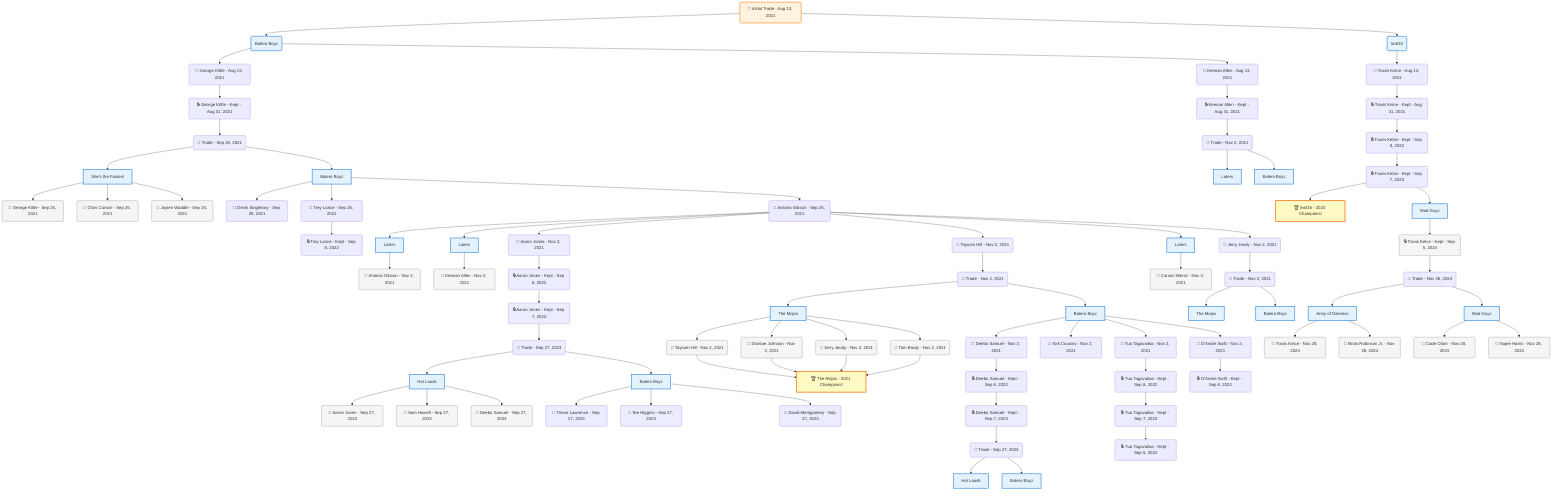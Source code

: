 flowchart TD

    TRADE_MAIN("🔄 Initial Trade - Aug 13, 2021")
    TEAM_1("Balero Boyz")
    TEAM_2("leaf16")
    NODE_3d696e17-9dc2-4a41-be94-276c5e29fa64("🔄 George Kittle - Aug 13, 2021")
    NODE_1a204ce1-b235-486a-9d42-922bacb04d68("🔒 George Kittle - Kept - Aug 31, 2021")
    TRADE_c2631b57-1328-4ca8-bb4e-2ecef9df359f_3("🔄 Trade - Sep 25, 2021")
    TEAM_4449259f-64af-44fd-9235-1facc0926234_4["She's the Fastest"]
    NODE_8a888112-7518-4140-ac7a-1ab4c2b52129("🔄 George Kittle - Sep 25, 2021")
    NODE_eea9ad08-6593-4eb5-bdba-6d53c5cb9632("🔄 Chris Carson - Sep 25, 2021")
    NODE_c610c85b-3eaa-419a-acc0-e532325945ff("🔄 Jaylen Waddle - Sep 25, 2021")
    TEAM_2feaf03e-fb22-498e-ac8f-e596b6ba7810_5["Balero Boyz"]
    NODE_15a49f73-db85-45d1-ab04-1fe0e71c7be8("🔄 Devin Singletary - Sep 25, 2021")
    NODE_775b5cf6-3db8-4bcb-aaf0-516ea635fec4("🔄 Trey Lance - Sep 25, 2021")
    NODE_85516b04-b691-4f54-b67d-2c07c89e272e("🔒 Trey Lance - Kept - Sep 8, 2022")
    NODE_f234b997-f731-49ef-a192-766c7c4d4250("🔄 Antonio Gibson - Sep 25, 2021")
    TEAM_825928a9-7194-43aa-b7ae-fc78c2510b16_6["Laters"]
    NODE_0e5eff14-7269-4c33-ab75-28182075a275("🔄 Antonio Gibson - Nov 2, 2021")
    TEAM_825928a9-7194-43aa-b7ae-fc78c2510b16_7["Laters"]
    NODE_5183f3b9-1858-4676-8605-290d0b9a1b52("🔄 Keenan Allen - Nov 2, 2021")
    NODE_a6b32bfb-892b-4dd2-aaed-50bd1c11191e("🔄 Aaron Jones - Nov 2, 2021")
    NODE_70e6b04d-0bb2-4e42-adc1-9d7e956e5529("🔒 Aaron Jones - Kept - Sep 8, 2022")
    NODE_b4abeafd-55cb-442a-8c1c-b9970a59c406("🔒 Aaron Jones - Kept - Sep 7, 2023")
    TRADE_a87ca260-7a67-4fda-b702-48aca8c93813_8("🔄 Trade - Sep 27, 2023")
    TEAM_8e9f18ff-62c3-40e8-bb10-32f74cf4ee33_9["Hot Loads"]
    NODE_4a0dd846-1b74-448d-96e3-1362af9ea147("🔄 Aaron Jones - Sep 27, 2023")
    NODE_b53204e1-97f3-4b20-94c4-113c02694b27("🔄 Sam Howell - Sep 27, 2023")
    NODE_c8106337-9eec-4786-b963-273acb19ea43("🔄 Deebo Samuel - Sep 27, 2023")
    TEAM_2feaf03e-fb22-498e-ac8f-e596b6ba7810_10["Balero Boyz"]
    NODE_a226803a-f683-470b-9e1b-2d3be487344a("🔄 Trevor Lawrence - Sep 27, 2023")
    NODE_d1321948-0010-45b8-9f9c-50ed5e494a00("🔄 Tee Higgins - Sep 27, 2023")
    NODE_c76d0f13-8bb8-4e7e-ad9e-8f2498ccd9f8("🔄 David Montgomery - Sep 27, 2023")
    NODE_35ac53d8-1fbd-4867-b927-526ea0aa1c6c("🔄 Taysom Hill - Nov 2, 2021")
    TRADE_04808a61-2c61-4353-bc3a-57812cd6a425_11("🔄 Trade - Nov 2, 2021")
    TEAM_bbe2d0ad-54cf-4c22-be82-b2a5f262a157_12["The Mojos"]
    NODE_f7bc687e-ab4d-4272-b0e7-7aa2e585cdbc("🔄 Taysom Hill - Nov 2, 2021")
    CHAMP_bbe2d0ad-54cf-4c22-be82-b2a5f262a157_2021["🏆 The Mojos - 2021 Champions!"]
    NODE_c08325a9-393f-4c0f-a6b3-52e92d2c6814("🔄 Diontae Johnson - Nov 2, 2021")
    NODE_3a0e7723-ad1d-4624-83a9-64e36a2836c2("🔄 Jerry Jeudy - Nov 2, 2021")
    NODE_27f0180e-24c8-449b-a324-916d871905a4("🔄 Tom Brady - Nov 2, 2021")
    TEAM_2feaf03e-fb22-498e-ac8f-e596b6ba7810_13["Balero Boyz"]
    NODE_2b74e28a-16aa-484b-aed1-48c88f0a48fc("🔄 Deebo Samuel - Nov 2, 2021")
    NODE_0ac39663-8a17-4702-8783-a8d636accdfe("🔒 Deebo Samuel - Kept - Sep 8, 2022")
    NODE_732e0825-3200-44eb-88f5-892f888ff987("🔒 Deebo Samuel - Kept - Sep 7, 2023")
    TRADE_a87ca260-7a67-4fda-b702-48aca8c93813_14("🔄 Trade - Sep 27, 2023")
    TEAM_8e9f18ff-62c3-40e8-bb10-32f74cf4ee33_15["Hot Loads"]
    TEAM_2feaf03e-fb22-498e-ac8f-e596b6ba7810_16["Balero Boyz"]
    NODE_e2439a48-5038-46a9-aabb-7eee9f73bc6c("🔄 Kirk Cousins - Nov 2, 2021")
    NODE_d4a74ede-ff56-49a1-9bb0-943494afbdf5("🔄 Tua Tagovailoa - Nov 2, 2021")
    NODE_aaf779ba-39c8-4bcd-a1bb-a1ed58117ac8("🔒 Tua Tagovailoa - Kept - Sep 8, 2022")
    NODE_a1634b7e-959d-4669-815d-2cab859f2d15("🔒 Tua Tagovailoa - Kept - Sep 7, 2023")
    NODE_9fdca591-5940-4a2c-a99d-046a644db761("🔒 Tua Tagovailoa - Kept - Sep 5, 2024")
    NODE_43b36d55-4b30-4bbb-a10f-963af3cd2e07("🔄 D'Andre Swift - Nov 2, 2021")
    NODE_eadbbdf3-1df2-429d-aa6c-7f7a9fac97bb("🔒 D'Andre Swift - Kept - Sep 8, 2022")
    TEAM_825928a9-7194-43aa-b7ae-fc78c2510b16_17["Laters"]
    NODE_03d895df-93cc-4dda-b8a6-a558ef7be5b0("🔄 Carson Wentz - Nov 2, 2021")
    NODE_b6e8bd96-ef5b-49ce-9848-cb0b2990bfaa("🔄 Jerry Jeudy - Nov 2, 2021")
    TRADE_04808a61-2c61-4353-bc3a-57812cd6a425_18("🔄 Trade - Nov 2, 2021")
    TEAM_bbe2d0ad-54cf-4c22-be82-b2a5f262a157_19["The Mojos"]
    TEAM_2feaf03e-fb22-498e-ac8f-e596b6ba7810_20["Balero Boyz"]
    NODE_3e678166-0df9-45da-8e18-33ccc2a03c69("🔄 Keenan Allen - Aug 13, 2021")
    NODE_80cff42f-9867-44e0-b569-fac14ab9b18a("🔒 Keenan Allen - Kept - Aug 31, 2021")
    TRADE_54e32b72-c61b-419c-8ca0-513f3e693e78_21("🔄 Trade - Nov 2, 2021")
    TEAM_825928a9-7194-43aa-b7ae-fc78c2510b16_22["Laters"]
    TEAM_2feaf03e-fb22-498e-ac8f-e596b6ba7810_23["Balero Boyz"]
    NODE_de4fa6e8-3307-40f5-a4b6-e714244e04c7("🔄 Travis Kelce - Aug 13, 2021")
    NODE_2fd94fe1-3d5b-427e-89ac-31dc17d8d1c9("🔒 Travis Kelce - Kept - Aug 31, 2021")
    NODE_6c473683-7ef6-47bd-b363-5c3a360af341("🔒 Travis Kelce - Kept - Sep 8, 2022")
    NODE_d88e3fea-f656-4f17-836d-3aebc55bd542("🔒 Travis Kelce - Kept - Sep 7, 2023")
    CHAMP_66fb98f4-89a7-45f9-893a-b41d71e6249d_2023["🏆 leaf16 - 2023 Champions!"]
    TEAM_f5908944-6efd-40eb-af54-6c53004e0e2f_24["Mad Guys"]
    NODE_26017a60-81cf-44ae-af8f-89080c4827aa("🔒 Travis Kelce - Kept - Sep 5, 2024")
    TRADE_a278f397-2431-4532-beee-c14792305f4f_25("🔄 Trade - Nov 28, 2024")
    TEAM_40f7599b-e68f-4bf4-9553-bf7e10924635_26["Army of Dakness"]
    NODE_e99f8f4c-28ff-4d95-8c5c-135cad89451f("🔄 Travis Kelce - Nov 28, 2024")
    NODE_37c356de-5dd5-4d3d-a67f-c554b1295d7a("🔄 Brian Robinson Jr. - Nov 28, 2024")
    TEAM_f5908944-6efd-40eb-af54-6c53004e0e2f_27["Mad Guys"]
    NODE_dbc4e501-d753-4818-9720-d2a2af1d1157("🔄 Cade Otton - Nov 28, 2024")
    NODE_53ff248d-984f-43ad-af2b-ed5afc47dd22("🔄 Najee Harris - Nov 28, 2024")

    TRADE_MAIN --> TEAM_1
    TRADE_MAIN --> TEAM_2
    TEAM_1 --> NODE_3d696e17-9dc2-4a41-be94-276c5e29fa64
    NODE_3d696e17-9dc2-4a41-be94-276c5e29fa64 --> NODE_1a204ce1-b235-486a-9d42-922bacb04d68
    NODE_1a204ce1-b235-486a-9d42-922bacb04d68 --> TRADE_c2631b57-1328-4ca8-bb4e-2ecef9df359f_3
    TRADE_c2631b57-1328-4ca8-bb4e-2ecef9df359f_3 --> TEAM_4449259f-64af-44fd-9235-1facc0926234_4
    TEAM_4449259f-64af-44fd-9235-1facc0926234_4 --> NODE_8a888112-7518-4140-ac7a-1ab4c2b52129
    TEAM_4449259f-64af-44fd-9235-1facc0926234_4 --> NODE_eea9ad08-6593-4eb5-bdba-6d53c5cb9632
    TEAM_4449259f-64af-44fd-9235-1facc0926234_4 --> NODE_c610c85b-3eaa-419a-acc0-e532325945ff
    TRADE_c2631b57-1328-4ca8-bb4e-2ecef9df359f_3 --> TEAM_2feaf03e-fb22-498e-ac8f-e596b6ba7810_5
    TEAM_2feaf03e-fb22-498e-ac8f-e596b6ba7810_5 --> NODE_15a49f73-db85-45d1-ab04-1fe0e71c7be8
    TEAM_2feaf03e-fb22-498e-ac8f-e596b6ba7810_5 --> NODE_775b5cf6-3db8-4bcb-aaf0-516ea635fec4
    NODE_775b5cf6-3db8-4bcb-aaf0-516ea635fec4 --> NODE_85516b04-b691-4f54-b67d-2c07c89e272e
    TEAM_2feaf03e-fb22-498e-ac8f-e596b6ba7810_5 --> NODE_f234b997-f731-49ef-a192-766c7c4d4250
    NODE_f234b997-f731-49ef-a192-766c7c4d4250 --> TEAM_825928a9-7194-43aa-b7ae-fc78c2510b16_6
    TEAM_825928a9-7194-43aa-b7ae-fc78c2510b16_6 --> NODE_0e5eff14-7269-4c33-ab75-28182075a275
    NODE_f234b997-f731-49ef-a192-766c7c4d4250 --> TEAM_825928a9-7194-43aa-b7ae-fc78c2510b16_7
    TEAM_825928a9-7194-43aa-b7ae-fc78c2510b16_7 --> NODE_5183f3b9-1858-4676-8605-290d0b9a1b52
    NODE_f234b997-f731-49ef-a192-766c7c4d4250 --> NODE_a6b32bfb-892b-4dd2-aaed-50bd1c11191e
    NODE_a6b32bfb-892b-4dd2-aaed-50bd1c11191e --> NODE_70e6b04d-0bb2-4e42-adc1-9d7e956e5529
    NODE_70e6b04d-0bb2-4e42-adc1-9d7e956e5529 --> NODE_b4abeafd-55cb-442a-8c1c-b9970a59c406
    NODE_b4abeafd-55cb-442a-8c1c-b9970a59c406 --> TRADE_a87ca260-7a67-4fda-b702-48aca8c93813_8
    TRADE_a87ca260-7a67-4fda-b702-48aca8c93813_8 --> TEAM_8e9f18ff-62c3-40e8-bb10-32f74cf4ee33_9
    TEAM_8e9f18ff-62c3-40e8-bb10-32f74cf4ee33_9 --> NODE_4a0dd846-1b74-448d-96e3-1362af9ea147
    TEAM_8e9f18ff-62c3-40e8-bb10-32f74cf4ee33_9 --> NODE_b53204e1-97f3-4b20-94c4-113c02694b27
    TEAM_8e9f18ff-62c3-40e8-bb10-32f74cf4ee33_9 --> NODE_c8106337-9eec-4786-b963-273acb19ea43
    TRADE_a87ca260-7a67-4fda-b702-48aca8c93813_8 --> TEAM_2feaf03e-fb22-498e-ac8f-e596b6ba7810_10
    TEAM_2feaf03e-fb22-498e-ac8f-e596b6ba7810_10 --> NODE_a226803a-f683-470b-9e1b-2d3be487344a
    TEAM_2feaf03e-fb22-498e-ac8f-e596b6ba7810_10 --> NODE_d1321948-0010-45b8-9f9c-50ed5e494a00
    TEAM_2feaf03e-fb22-498e-ac8f-e596b6ba7810_10 --> NODE_c76d0f13-8bb8-4e7e-ad9e-8f2498ccd9f8
    NODE_f234b997-f731-49ef-a192-766c7c4d4250 --> NODE_35ac53d8-1fbd-4867-b927-526ea0aa1c6c
    NODE_35ac53d8-1fbd-4867-b927-526ea0aa1c6c --> TRADE_04808a61-2c61-4353-bc3a-57812cd6a425_11
    TRADE_04808a61-2c61-4353-bc3a-57812cd6a425_11 --> TEAM_bbe2d0ad-54cf-4c22-be82-b2a5f262a157_12
    TEAM_bbe2d0ad-54cf-4c22-be82-b2a5f262a157_12 --> NODE_f7bc687e-ab4d-4272-b0e7-7aa2e585cdbc
    NODE_f7bc687e-ab4d-4272-b0e7-7aa2e585cdbc --> CHAMP_bbe2d0ad-54cf-4c22-be82-b2a5f262a157_2021
    TEAM_bbe2d0ad-54cf-4c22-be82-b2a5f262a157_12 --> NODE_c08325a9-393f-4c0f-a6b3-52e92d2c6814
    NODE_c08325a9-393f-4c0f-a6b3-52e92d2c6814 --> CHAMP_bbe2d0ad-54cf-4c22-be82-b2a5f262a157_2021
    TEAM_bbe2d0ad-54cf-4c22-be82-b2a5f262a157_12 --> NODE_3a0e7723-ad1d-4624-83a9-64e36a2836c2
    NODE_3a0e7723-ad1d-4624-83a9-64e36a2836c2 --> CHAMP_bbe2d0ad-54cf-4c22-be82-b2a5f262a157_2021
    TEAM_bbe2d0ad-54cf-4c22-be82-b2a5f262a157_12 --> NODE_27f0180e-24c8-449b-a324-916d871905a4
    NODE_27f0180e-24c8-449b-a324-916d871905a4 --> CHAMP_bbe2d0ad-54cf-4c22-be82-b2a5f262a157_2021
    TRADE_04808a61-2c61-4353-bc3a-57812cd6a425_11 --> TEAM_2feaf03e-fb22-498e-ac8f-e596b6ba7810_13
    TEAM_2feaf03e-fb22-498e-ac8f-e596b6ba7810_13 --> NODE_2b74e28a-16aa-484b-aed1-48c88f0a48fc
    NODE_2b74e28a-16aa-484b-aed1-48c88f0a48fc --> NODE_0ac39663-8a17-4702-8783-a8d636accdfe
    NODE_0ac39663-8a17-4702-8783-a8d636accdfe --> NODE_732e0825-3200-44eb-88f5-892f888ff987
    NODE_732e0825-3200-44eb-88f5-892f888ff987 --> TRADE_a87ca260-7a67-4fda-b702-48aca8c93813_14
    TRADE_a87ca260-7a67-4fda-b702-48aca8c93813_14 --> TEAM_8e9f18ff-62c3-40e8-bb10-32f74cf4ee33_15
    TRADE_a87ca260-7a67-4fda-b702-48aca8c93813_14 --> TEAM_2feaf03e-fb22-498e-ac8f-e596b6ba7810_16
    TEAM_2feaf03e-fb22-498e-ac8f-e596b6ba7810_13 --> NODE_e2439a48-5038-46a9-aabb-7eee9f73bc6c
    TEAM_2feaf03e-fb22-498e-ac8f-e596b6ba7810_13 --> NODE_d4a74ede-ff56-49a1-9bb0-943494afbdf5
    NODE_d4a74ede-ff56-49a1-9bb0-943494afbdf5 --> NODE_aaf779ba-39c8-4bcd-a1bb-a1ed58117ac8
    NODE_aaf779ba-39c8-4bcd-a1bb-a1ed58117ac8 --> NODE_a1634b7e-959d-4669-815d-2cab859f2d15
    NODE_a1634b7e-959d-4669-815d-2cab859f2d15 --> NODE_9fdca591-5940-4a2c-a99d-046a644db761
    TEAM_2feaf03e-fb22-498e-ac8f-e596b6ba7810_13 --> NODE_43b36d55-4b30-4bbb-a10f-963af3cd2e07
    NODE_43b36d55-4b30-4bbb-a10f-963af3cd2e07 --> NODE_eadbbdf3-1df2-429d-aa6c-7f7a9fac97bb
    NODE_f234b997-f731-49ef-a192-766c7c4d4250 --> TEAM_825928a9-7194-43aa-b7ae-fc78c2510b16_17
    TEAM_825928a9-7194-43aa-b7ae-fc78c2510b16_17 --> NODE_03d895df-93cc-4dda-b8a6-a558ef7be5b0
    NODE_f234b997-f731-49ef-a192-766c7c4d4250 --> NODE_b6e8bd96-ef5b-49ce-9848-cb0b2990bfaa
    NODE_b6e8bd96-ef5b-49ce-9848-cb0b2990bfaa --> TRADE_04808a61-2c61-4353-bc3a-57812cd6a425_18
    TRADE_04808a61-2c61-4353-bc3a-57812cd6a425_18 --> TEAM_bbe2d0ad-54cf-4c22-be82-b2a5f262a157_19
    TRADE_04808a61-2c61-4353-bc3a-57812cd6a425_18 --> TEAM_2feaf03e-fb22-498e-ac8f-e596b6ba7810_20
    TEAM_1 --> NODE_3e678166-0df9-45da-8e18-33ccc2a03c69
    NODE_3e678166-0df9-45da-8e18-33ccc2a03c69 --> NODE_80cff42f-9867-44e0-b569-fac14ab9b18a
    NODE_80cff42f-9867-44e0-b569-fac14ab9b18a --> TRADE_54e32b72-c61b-419c-8ca0-513f3e693e78_21
    TRADE_54e32b72-c61b-419c-8ca0-513f3e693e78_21 --> TEAM_825928a9-7194-43aa-b7ae-fc78c2510b16_22
    TRADE_54e32b72-c61b-419c-8ca0-513f3e693e78_21 --> TEAM_2feaf03e-fb22-498e-ac8f-e596b6ba7810_23
    TEAM_2 --> NODE_de4fa6e8-3307-40f5-a4b6-e714244e04c7
    NODE_de4fa6e8-3307-40f5-a4b6-e714244e04c7 --> NODE_2fd94fe1-3d5b-427e-89ac-31dc17d8d1c9
    NODE_2fd94fe1-3d5b-427e-89ac-31dc17d8d1c9 --> NODE_6c473683-7ef6-47bd-b363-5c3a360af341
    NODE_6c473683-7ef6-47bd-b363-5c3a360af341 --> NODE_d88e3fea-f656-4f17-836d-3aebc55bd542
    NODE_d88e3fea-f656-4f17-836d-3aebc55bd542 --> CHAMP_66fb98f4-89a7-45f9-893a-b41d71e6249d_2023
    NODE_d88e3fea-f656-4f17-836d-3aebc55bd542 --> TEAM_f5908944-6efd-40eb-af54-6c53004e0e2f_24
    TEAM_f5908944-6efd-40eb-af54-6c53004e0e2f_24 --> NODE_26017a60-81cf-44ae-af8f-89080c4827aa
    NODE_26017a60-81cf-44ae-af8f-89080c4827aa --> TRADE_a278f397-2431-4532-beee-c14792305f4f_25
    TRADE_a278f397-2431-4532-beee-c14792305f4f_25 --> TEAM_40f7599b-e68f-4bf4-9553-bf7e10924635_26
    TEAM_40f7599b-e68f-4bf4-9553-bf7e10924635_26 --> NODE_e99f8f4c-28ff-4d95-8c5c-135cad89451f
    TEAM_40f7599b-e68f-4bf4-9553-bf7e10924635_26 --> NODE_37c356de-5dd5-4d3d-a67f-c554b1295d7a
    TRADE_a278f397-2431-4532-beee-c14792305f4f_25 --> TEAM_f5908944-6efd-40eb-af54-6c53004e0e2f_27
    TEAM_f5908944-6efd-40eb-af54-6c53004e0e2f_27 --> NODE_dbc4e501-d753-4818-9720-d2a2af1d1157
    TEAM_f5908944-6efd-40eb-af54-6c53004e0e2f_27 --> NODE_53ff248d-984f-43ad-af2b-ed5afc47dd22

    %% Node styling
    classDef teamNode fill:#e3f2fd,stroke:#1976d2,stroke-width:2px
    classDef tradeNode fill:#fff3e0,stroke:#f57c00,stroke-width:2px
    classDef playerNode fill:#f3e5f5,stroke:#7b1fa2,stroke-width:1px
    classDef nonRootPlayerNode fill:#f5f5f5,stroke:#757575,stroke-width:1px
    classDef endNode fill:#ffebee,stroke:#c62828,stroke-width:2px
    classDef waiverNode fill:#e8f5e8,stroke:#388e3c,stroke-width:2px
    classDef championshipNode fill:#fff9c4,stroke:#f57f17,stroke-width:3px

    class TEAM_1,TEAM_2,TEAM_4449259f-64af-44fd-9235-1facc0926234_4,TEAM_2feaf03e-fb22-498e-ac8f-e596b6ba7810_5,TEAM_825928a9-7194-43aa-b7ae-fc78c2510b16_6,TEAM_825928a9-7194-43aa-b7ae-fc78c2510b16_7,TEAM_8e9f18ff-62c3-40e8-bb10-32f74cf4ee33_9,TEAM_2feaf03e-fb22-498e-ac8f-e596b6ba7810_10,TEAM_bbe2d0ad-54cf-4c22-be82-b2a5f262a157_12,TEAM_2feaf03e-fb22-498e-ac8f-e596b6ba7810_13,TEAM_8e9f18ff-62c3-40e8-bb10-32f74cf4ee33_15,TEAM_2feaf03e-fb22-498e-ac8f-e596b6ba7810_16,TEAM_825928a9-7194-43aa-b7ae-fc78c2510b16_17,TEAM_bbe2d0ad-54cf-4c22-be82-b2a5f262a157_19,TEAM_2feaf03e-fb22-498e-ac8f-e596b6ba7810_20,TEAM_825928a9-7194-43aa-b7ae-fc78c2510b16_22,TEAM_2feaf03e-fb22-498e-ac8f-e596b6ba7810_23,TEAM_f5908944-6efd-40eb-af54-6c53004e0e2f_24,TEAM_40f7599b-e68f-4bf4-9553-bf7e10924635_26,TEAM_f5908944-6efd-40eb-af54-6c53004e0e2f_27 teamNode
    class CHAMP_bbe2d0ad-54cf-4c22-be82-b2a5f262a157_2021,CHAMP_66fb98f4-89a7-45f9-893a-b41d71e6249d_2023 championshipNode
    class NODE_8a888112-7518-4140-ac7a-1ab4c2b52129,NODE_eea9ad08-6593-4eb5-bdba-6d53c5cb9632,NODE_c610c85b-3eaa-419a-acc0-e532325945ff,NODE_0e5eff14-7269-4c33-ab75-28182075a275,NODE_5183f3b9-1858-4676-8605-290d0b9a1b52,NODE_4a0dd846-1b74-448d-96e3-1362af9ea147,NODE_b53204e1-97f3-4b20-94c4-113c02694b27,NODE_c8106337-9eec-4786-b963-273acb19ea43,NODE_f7bc687e-ab4d-4272-b0e7-7aa2e585cdbc,NODE_c08325a9-393f-4c0f-a6b3-52e92d2c6814,NODE_3a0e7723-ad1d-4624-83a9-64e36a2836c2,NODE_27f0180e-24c8-449b-a324-916d871905a4,NODE_03d895df-93cc-4dda-b8a6-a558ef7be5b0,NODE_26017a60-81cf-44ae-af8f-89080c4827aa,NODE_e99f8f4c-28ff-4d95-8c5c-135cad89451f,NODE_37c356de-5dd5-4d3d-a67f-c554b1295d7a,NODE_dbc4e501-d753-4818-9720-d2a2af1d1157,NODE_53ff248d-984f-43ad-af2b-ed5afc47dd22 nonRootPlayerNode
    class TRADE_MAIN tradeNode